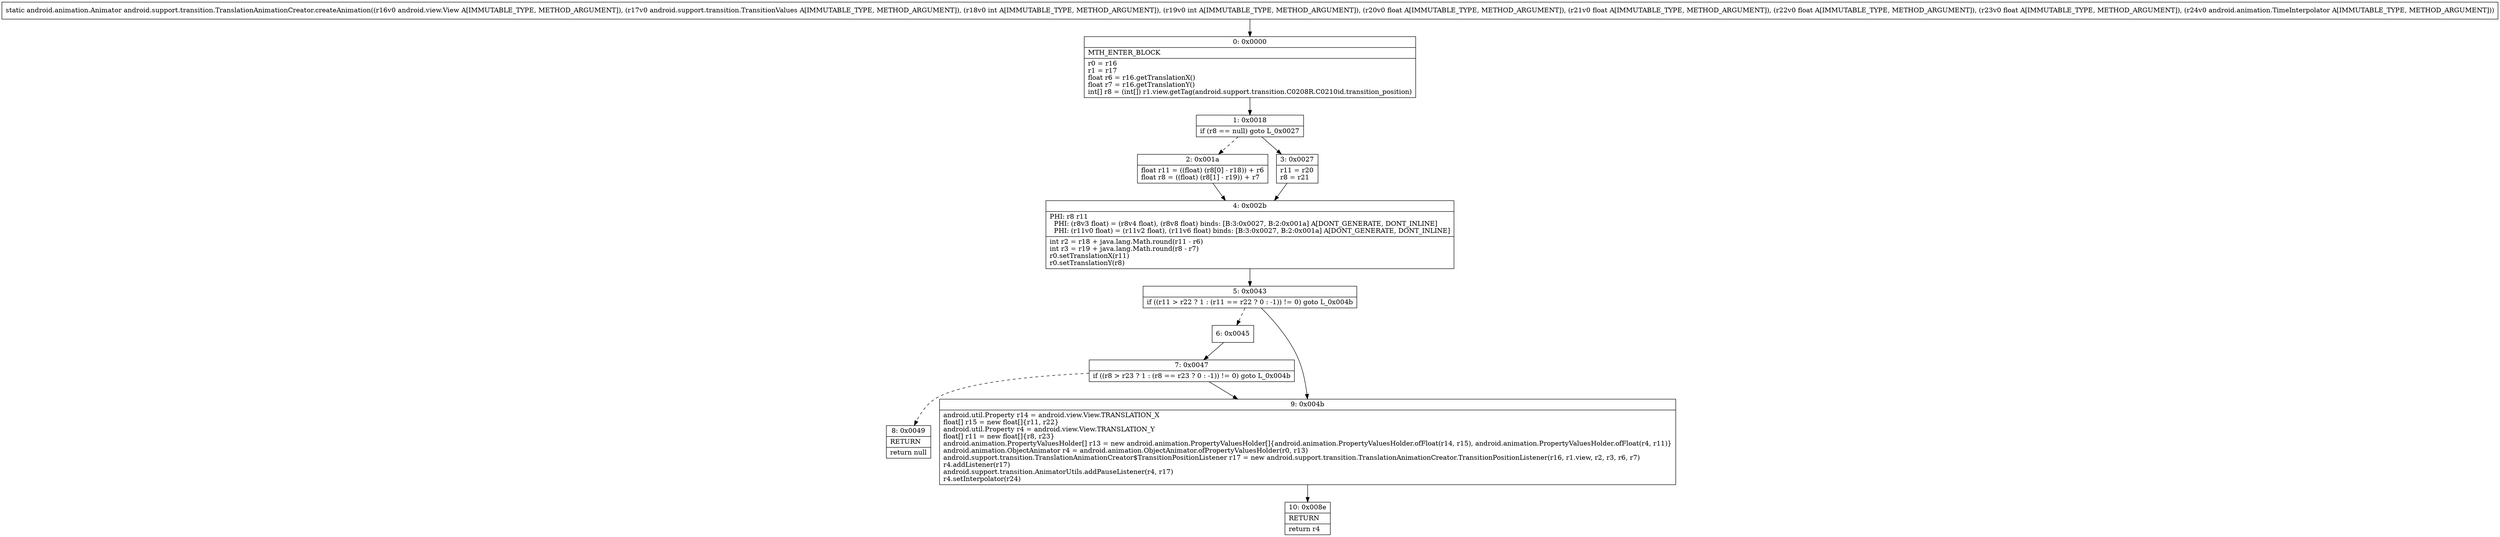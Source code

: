 digraph "CFG forandroid.support.transition.TranslationAnimationCreator.createAnimation(Landroid\/view\/View;Landroid\/support\/transition\/TransitionValues;IIFFFFLandroid\/animation\/TimeInterpolator;)Landroid\/animation\/Animator;" {
Node_0 [shape=record,label="{0\:\ 0x0000|MTH_ENTER_BLOCK\l|r0 = r16\lr1 = r17\lfloat r6 = r16.getTranslationX()\lfloat r7 = r16.getTranslationY()\lint[] r8 = (int[]) r1.view.getTag(android.support.transition.C0208R.C0210id.transition_position)\l}"];
Node_1 [shape=record,label="{1\:\ 0x0018|if (r8 == null) goto L_0x0027\l}"];
Node_2 [shape=record,label="{2\:\ 0x001a|float r11 = ((float) (r8[0] \- r18)) + r6\lfloat r8 = ((float) (r8[1] \- r19)) + r7\l}"];
Node_3 [shape=record,label="{3\:\ 0x0027|r11 = r20\lr8 = r21\l}"];
Node_4 [shape=record,label="{4\:\ 0x002b|PHI: r8 r11 \l  PHI: (r8v3 float) = (r8v4 float), (r8v8 float) binds: [B:3:0x0027, B:2:0x001a] A[DONT_GENERATE, DONT_INLINE]\l  PHI: (r11v0 float) = (r11v2 float), (r11v6 float) binds: [B:3:0x0027, B:2:0x001a] A[DONT_GENERATE, DONT_INLINE]\l|int r2 = r18 + java.lang.Math.round(r11 \- r6)\lint r3 = r19 + java.lang.Math.round(r8 \- r7)\lr0.setTranslationX(r11)\lr0.setTranslationY(r8)\l}"];
Node_5 [shape=record,label="{5\:\ 0x0043|if ((r11 \> r22 ? 1 : (r11 == r22 ? 0 : \-1)) != 0) goto L_0x004b\l}"];
Node_6 [shape=record,label="{6\:\ 0x0045}"];
Node_7 [shape=record,label="{7\:\ 0x0047|if ((r8 \> r23 ? 1 : (r8 == r23 ? 0 : \-1)) != 0) goto L_0x004b\l}"];
Node_8 [shape=record,label="{8\:\ 0x0049|RETURN\l|return null\l}"];
Node_9 [shape=record,label="{9\:\ 0x004b|android.util.Property r14 = android.view.View.TRANSLATION_X\lfloat[] r15 = new float[]\{r11, r22\}\landroid.util.Property r4 = android.view.View.TRANSLATION_Y\lfloat[] r11 = new float[]\{r8, r23\}\landroid.animation.PropertyValuesHolder[] r13 = new android.animation.PropertyValuesHolder[]\{android.animation.PropertyValuesHolder.ofFloat(r14, r15), android.animation.PropertyValuesHolder.ofFloat(r4, r11)\}\landroid.animation.ObjectAnimator r4 = android.animation.ObjectAnimator.ofPropertyValuesHolder(r0, r13)\landroid.support.transition.TranslationAnimationCreator$TransitionPositionListener r17 = new android.support.transition.TranslationAnimationCreator.TransitionPositionListener(r16, r1.view, r2, r3, r6, r7)\lr4.addListener(r17)\landroid.support.transition.AnimatorUtils.addPauseListener(r4, r17)\lr4.setInterpolator(r24)\l}"];
Node_10 [shape=record,label="{10\:\ 0x008e|RETURN\l|return r4\l}"];
MethodNode[shape=record,label="{static android.animation.Animator android.support.transition.TranslationAnimationCreator.createAnimation((r16v0 android.view.View A[IMMUTABLE_TYPE, METHOD_ARGUMENT]), (r17v0 android.support.transition.TransitionValues A[IMMUTABLE_TYPE, METHOD_ARGUMENT]), (r18v0 int A[IMMUTABLE_TYPE, METHOD_ARGUMENT]), (r19v0 int A[IMMUTABLE_TYPE, METHOD_ARGUMENT]), (r20v0 float A[IMMUTABLE_TYPE, METHOD_ARGUMENT]), (r21v0 float A[IMMUTABLE_TYPE, METHOD_ARGUMENT]), (r22v0 float A[IMMUTABLE_TYPE, METHOD_ARGUMENT]), (r23v0 float A[IMMUTABLE_TYPE, METHOD_ARGUMENT]), (r24v0 android.animation.TimeInterpolator A[IMMUTABLE_TYPE, METHOD_ARGUMENT])) }"];
MethodNode -> Node_0;
Node_0 -> Node_1;
Node_1 -> Node_2[style=dashed];
Node_1 -> Node_3;
Node_2 -> Node_4;
Node_3 -> Node_4;
Node_4 -> Node_5;
Node_5 -> Node_6[style=dashed];
Node_5 -> Node_9;
Node_6 -> Node_7;
Node_7 -> Node_8[style=dashed];
Node_7 -> Node_9;
Node_9 -> Node_10;
}

